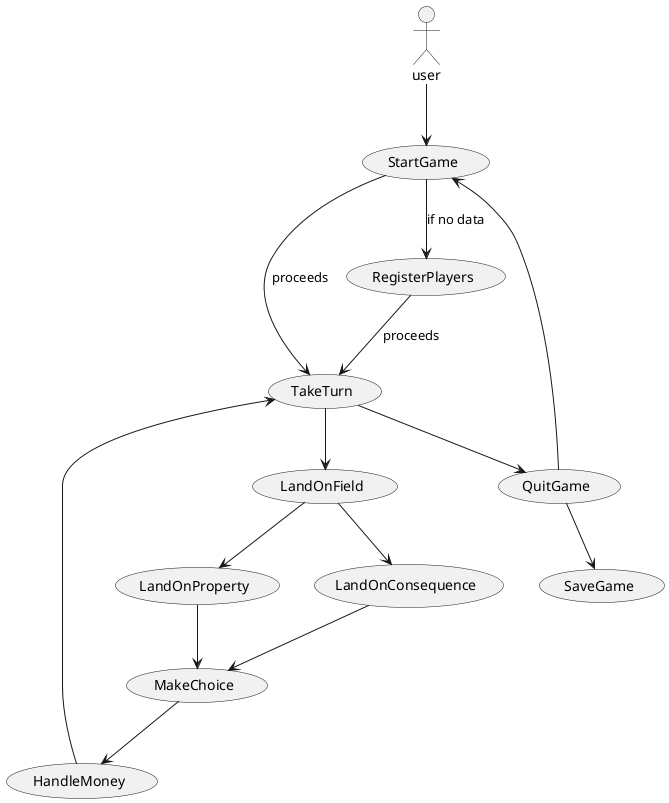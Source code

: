 @startuml

actor user as u

  usecase "StartGame" as UCA1
  usecase "RegisterPlayers" as UCA2
  usecase "SaveGame" as UCA3

  usecase "TakeTurn" as UC1
  usecase "LandOnField" as UC2
  usecase "LandOnProperty" as UC4
  usecase "LandOnConsequence" as UC5
  usecase "HandleMoney" as UC6
 usecase "QuitGame" as UC7
 usecase "MakeChoice" as UC8

u --> (UCA1)
(UCA1) --> (UCA2) : if no data
(UCA2) --> (UC1) : proceeds
(UCA1) --> (UC1) : proceeds
(UC1) --> (UC2)
(UC2) --> (UC4)
(UC2) --> (UC5)
(UC4) --> (UC8)
(UC5) --> (UC8)
(UC8) --> (UC6)
(UC6) --> (UC1)
(UC1) --> (UC7)
(UC7) --> (UCA3)
(UC7) --> (UCA1)
@enduml